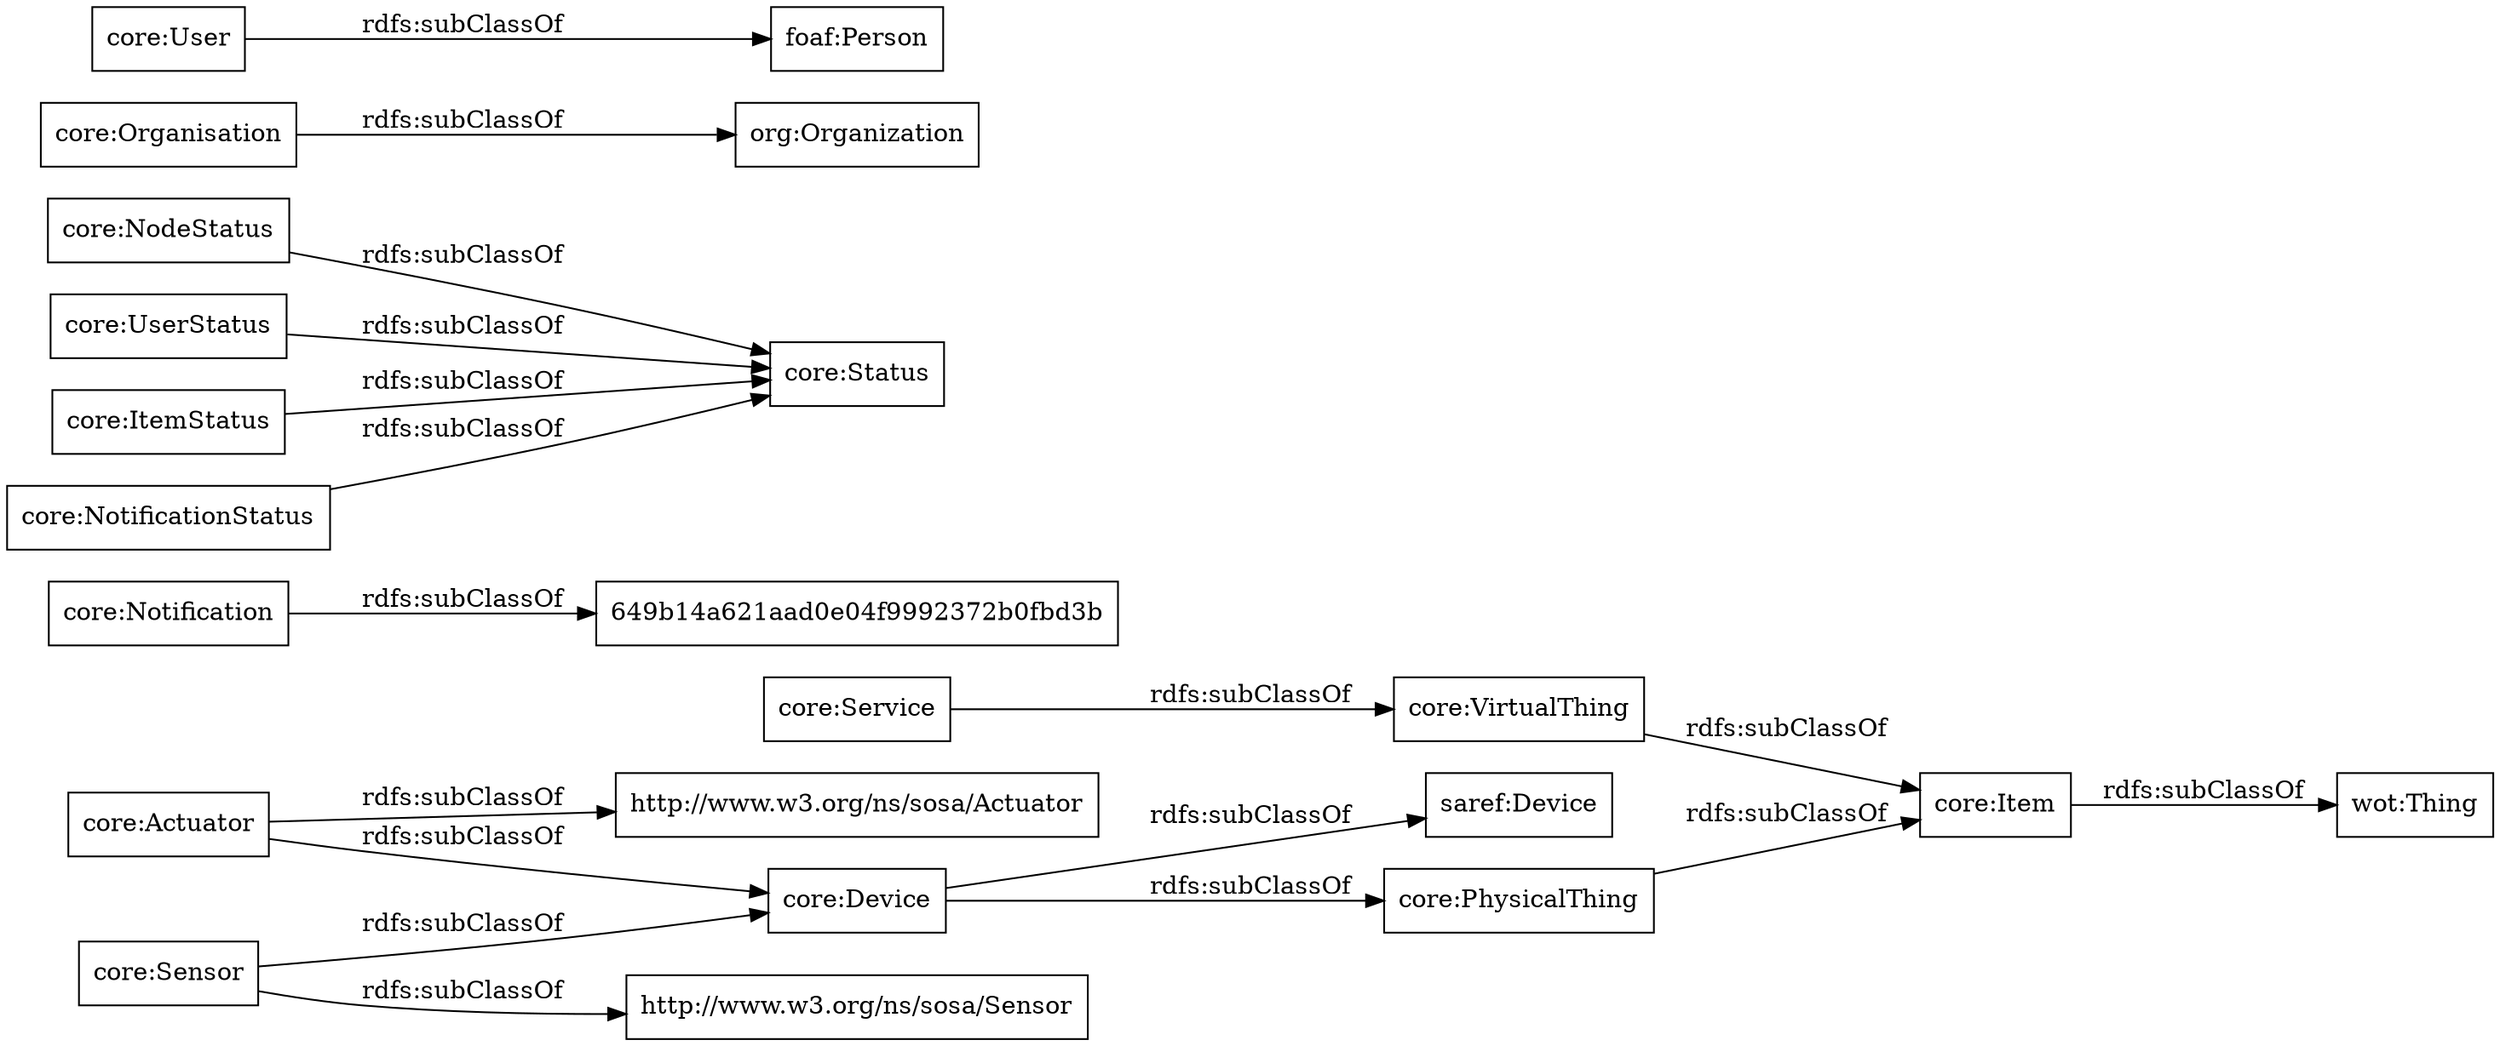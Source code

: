 digraph ar2dtool_diagram { 
rankdir=LR;
size="1000"
node [shape = rectangle, color="black"]; "core:Service" "core:Notification" "core:NodeStatus" "core:VirtualThing" "core:UserStatus" "org:Organization" "core:User" "core:Item" "core:ItemStatus" "http://www.w3.org/ns/sosa/Actuator" "core:Actuator" "core:Organisation" "core:NotificationStatus" "foaf:Person" "649b14a621aad0e04f9992372b0fbd3b" "saref:Device" "core:PhysicalThing" "http://www.w3.org/ns/sosa/Sensor" "wot:Thing" "core:Status" "core:Device" "core:Sensor" ; /*classes style*/
	"core:UserStatus" -> "core:Status" [ label = "rdfs:subClassOf" ];
	"core:Item" -> "wot:Thing" [ label = "rdfs:subClassOf" ];
	"core:VirtualThing" -> "core:Item" [ label = "rdfs:subClassOf" ];
	"core:Notification" -> "649b14a621aad0e04f9992372b0fbd3b" [ label = "rdfs:subClassOf" ];
	"core:PhysicalThing" -> "core:Item" [ label = "rdfs:subClassOf" ];
	"core:Sensor" -> "core:Device" [ label = "rdfs:subClassOf" ];
	"core:Sensor" -> "http://www.w3.org/ns/sosa/Sensor" [ label = "rdfs:subClassOf" ];
	"core:NodeStatus" -> "core:Status" [ label = "rdfs:subClassOf" ];
	"core:User" -> "foaf:Person" [ label = "rdfs:subClassOf" ];
	"core:Actuator" -> "core:Device" [ label = "rdfs:subClassOf" ];
	"core:Actuator" -> "http://www.w3.org/ns/sosa/Actuator" [ label = "rdfs:subClassOf" ];
	"core:ItemStatus" -> "core:Status" [ label = "rdfs:subClassOf" ];
	"core:Device" -> "saref:Device" [ label = "rdfs:subClassOf" ];
	"core:Device" -> "core:PhysicalThing" [ label = "rdfs:subClassOf" ];
	"core:Service" -> "core:VirtualThing" [ label = "rdfs:subClassOf" ];
	"core:NotificationStatus" -> "core:Status" [ label = "rdfs:subClassOf" ];
	"core:Organisation" -> "org:Organization" [ label = "rdfs:subClassOf" ];

}
